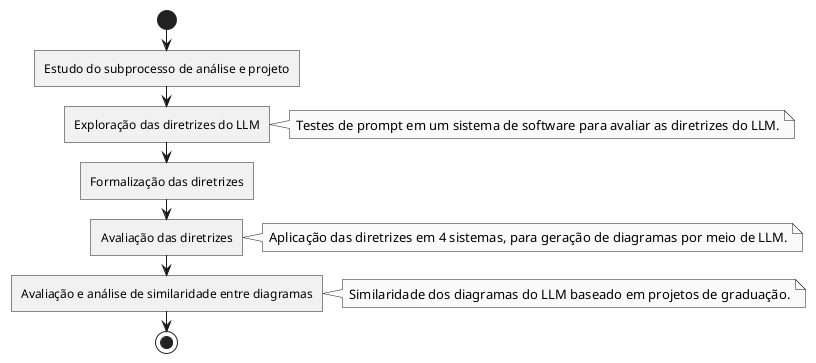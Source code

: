 @startuml diagAtividades-Metodologia
skinparam linetype ortho
skinparam shadowing false
skinparam monochrome true

<style>
activityDiagram {
  activity {
    RoundCorner 0
  }
}
</style>
skinparam Shadowing false

start
:Estudo do subprocesso de análise e projeto;
:Exploração das diretrizes do LLM;
note right
Testes de prompt em um sistema de software para avaliar as diretrizes do LLM.
end note
:Formalização das diretrizes;
:Avaliação das diretrizes;
note right
Aplicação das diretrizes em 4 sistemas, para geração de diagramas por meio de LLM.
end note
:Avaliação e análise de similaridade entre diagramas;
note right
Similaridade dos diagramas do LLM baseado em projetos de graduação.
end note
stop
@enduml
